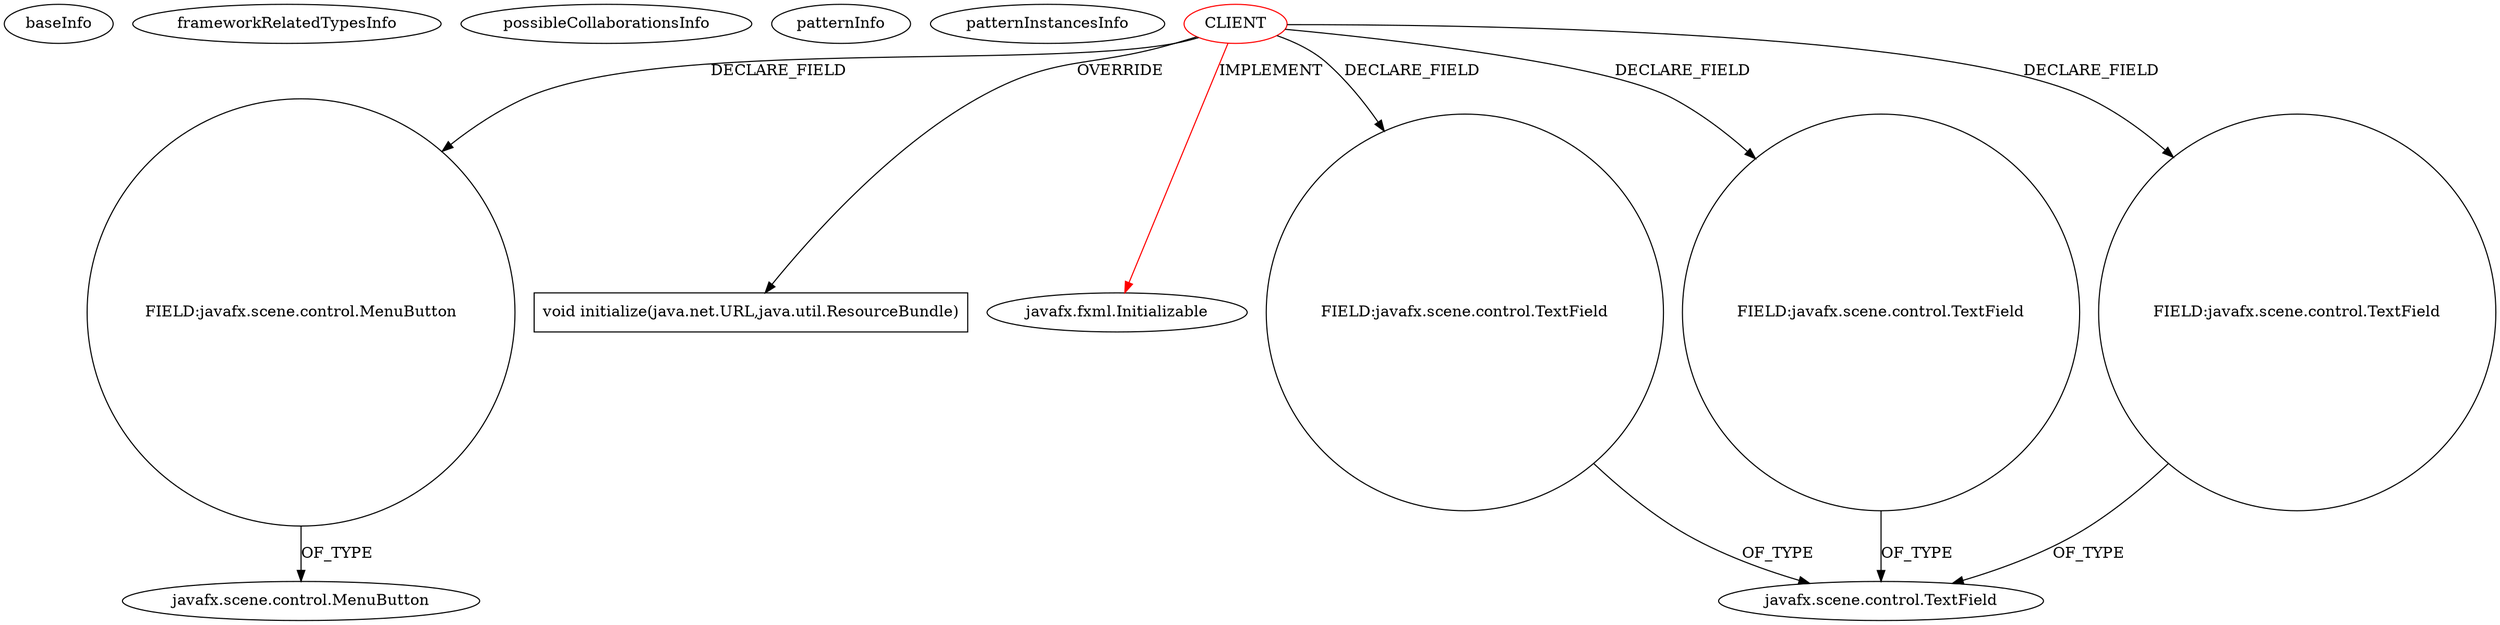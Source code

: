 digraph {
baseInfo[graphId=4671,category="pattern",isAnonymous=false,possibleRelation=false]
frameworkRelatedTypesInfo[0="javafx.fxml.Initializable"]
possibleCollaborationsInfo[]
patternInfo[frequency=2.0,patternRootClient=0]
patternInstancesInfo[0="JoshuaHanrahan-DVDCollectionApp~/JoshuaHanrahan-DVDCollectionApp/DVDCollectionApp-master/src/dvdcollectionapp/view/DvdcollectionappfxmlController.java~DvdcollectionappfxmlController~728",1="astarring-javafx_postman~/astarring-javafx_postman/javafx_postman-master/src/main/java/com/zou/postman/controller/MainUIController.java~MainUIController~1889"]
22[label="FIELD:javafx.scene.control.MenuButton",vertexType="FIELD_DECLARATION",isFrameworkType=false,shape=circle]
0[label="CLIENT",vertexType="ROOT_CLIENT_CLASS_DECLARATION",isFrameworkType=false,color=red]
66[label="void initialize(java.net.URL,java.util.ResourceBundle)",vertexType="OVERRIDING_METHOD_DECLARATION",isFrameworkType=false,shape=box]
1[label="javafx.fxml.Initializable",vertexType="FRAMEWORK_INTERFACE_TYPE",isFrameworkType=false]
23[label="javafx.scene.control.MenuButton",vertexType="FRAMEWORK_CLASS_TYPE",isFrameworkType=false]
56[label="FIELD:javafx.scene.control.TextField",vertexType="FIELD_DECLARATION",isFrameworkType=false,shape=circle]
7[label="javafx.scene.control.TextField",vertexType="FRAMEWORK_CLASS_TYPE",isFrameworkType=false]
26[label="FIELD:javafx.scene.control.TextField",vertexType="FIELD_DECLARATION",isFrameworkType=false,shape=circle]
40[label="FIELD:javafx.scene.control.TextField",vertexType="FIELD_DECLARATION",isFrameworkType=false,shape=circle]
0->1[label="IMPLEMENT",color=red]
0->56[label="DECLARE_FIELD"]
22->23[label="OF_TYPE"]
0->66[label="OVERRIDE"]
0->40[label="DECLARE_FIELD"]
56->7[label="OF_TYPE"]
0->22[label="DECLARE_FIELD"]
40->7[label="OF_TYPE"]
26->7[label="OF_TYPE"]
0->26[label="DECLARE_FIELD"]
}
